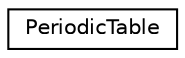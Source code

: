 digraph "Graphical Class Hierarchy"
{
 // LATEX_PDF_SIZE
  edge [fontname="Helvetica",fontsize="10",labelfontname="Helvetica",labelfontsize="10"];
  node [fontname="Helvetica",fontsize="10",shape=record];
  rankdir="LR";
  Node0 [label="PeriodicTable",height=0.2,width=0.4,color="black", fillcolor="white", style="filled",URL="$classPeriodicTable.html",tooltip="The PeriodicTable class contains the methods about the periodic table for using in TableSection...."];
}
